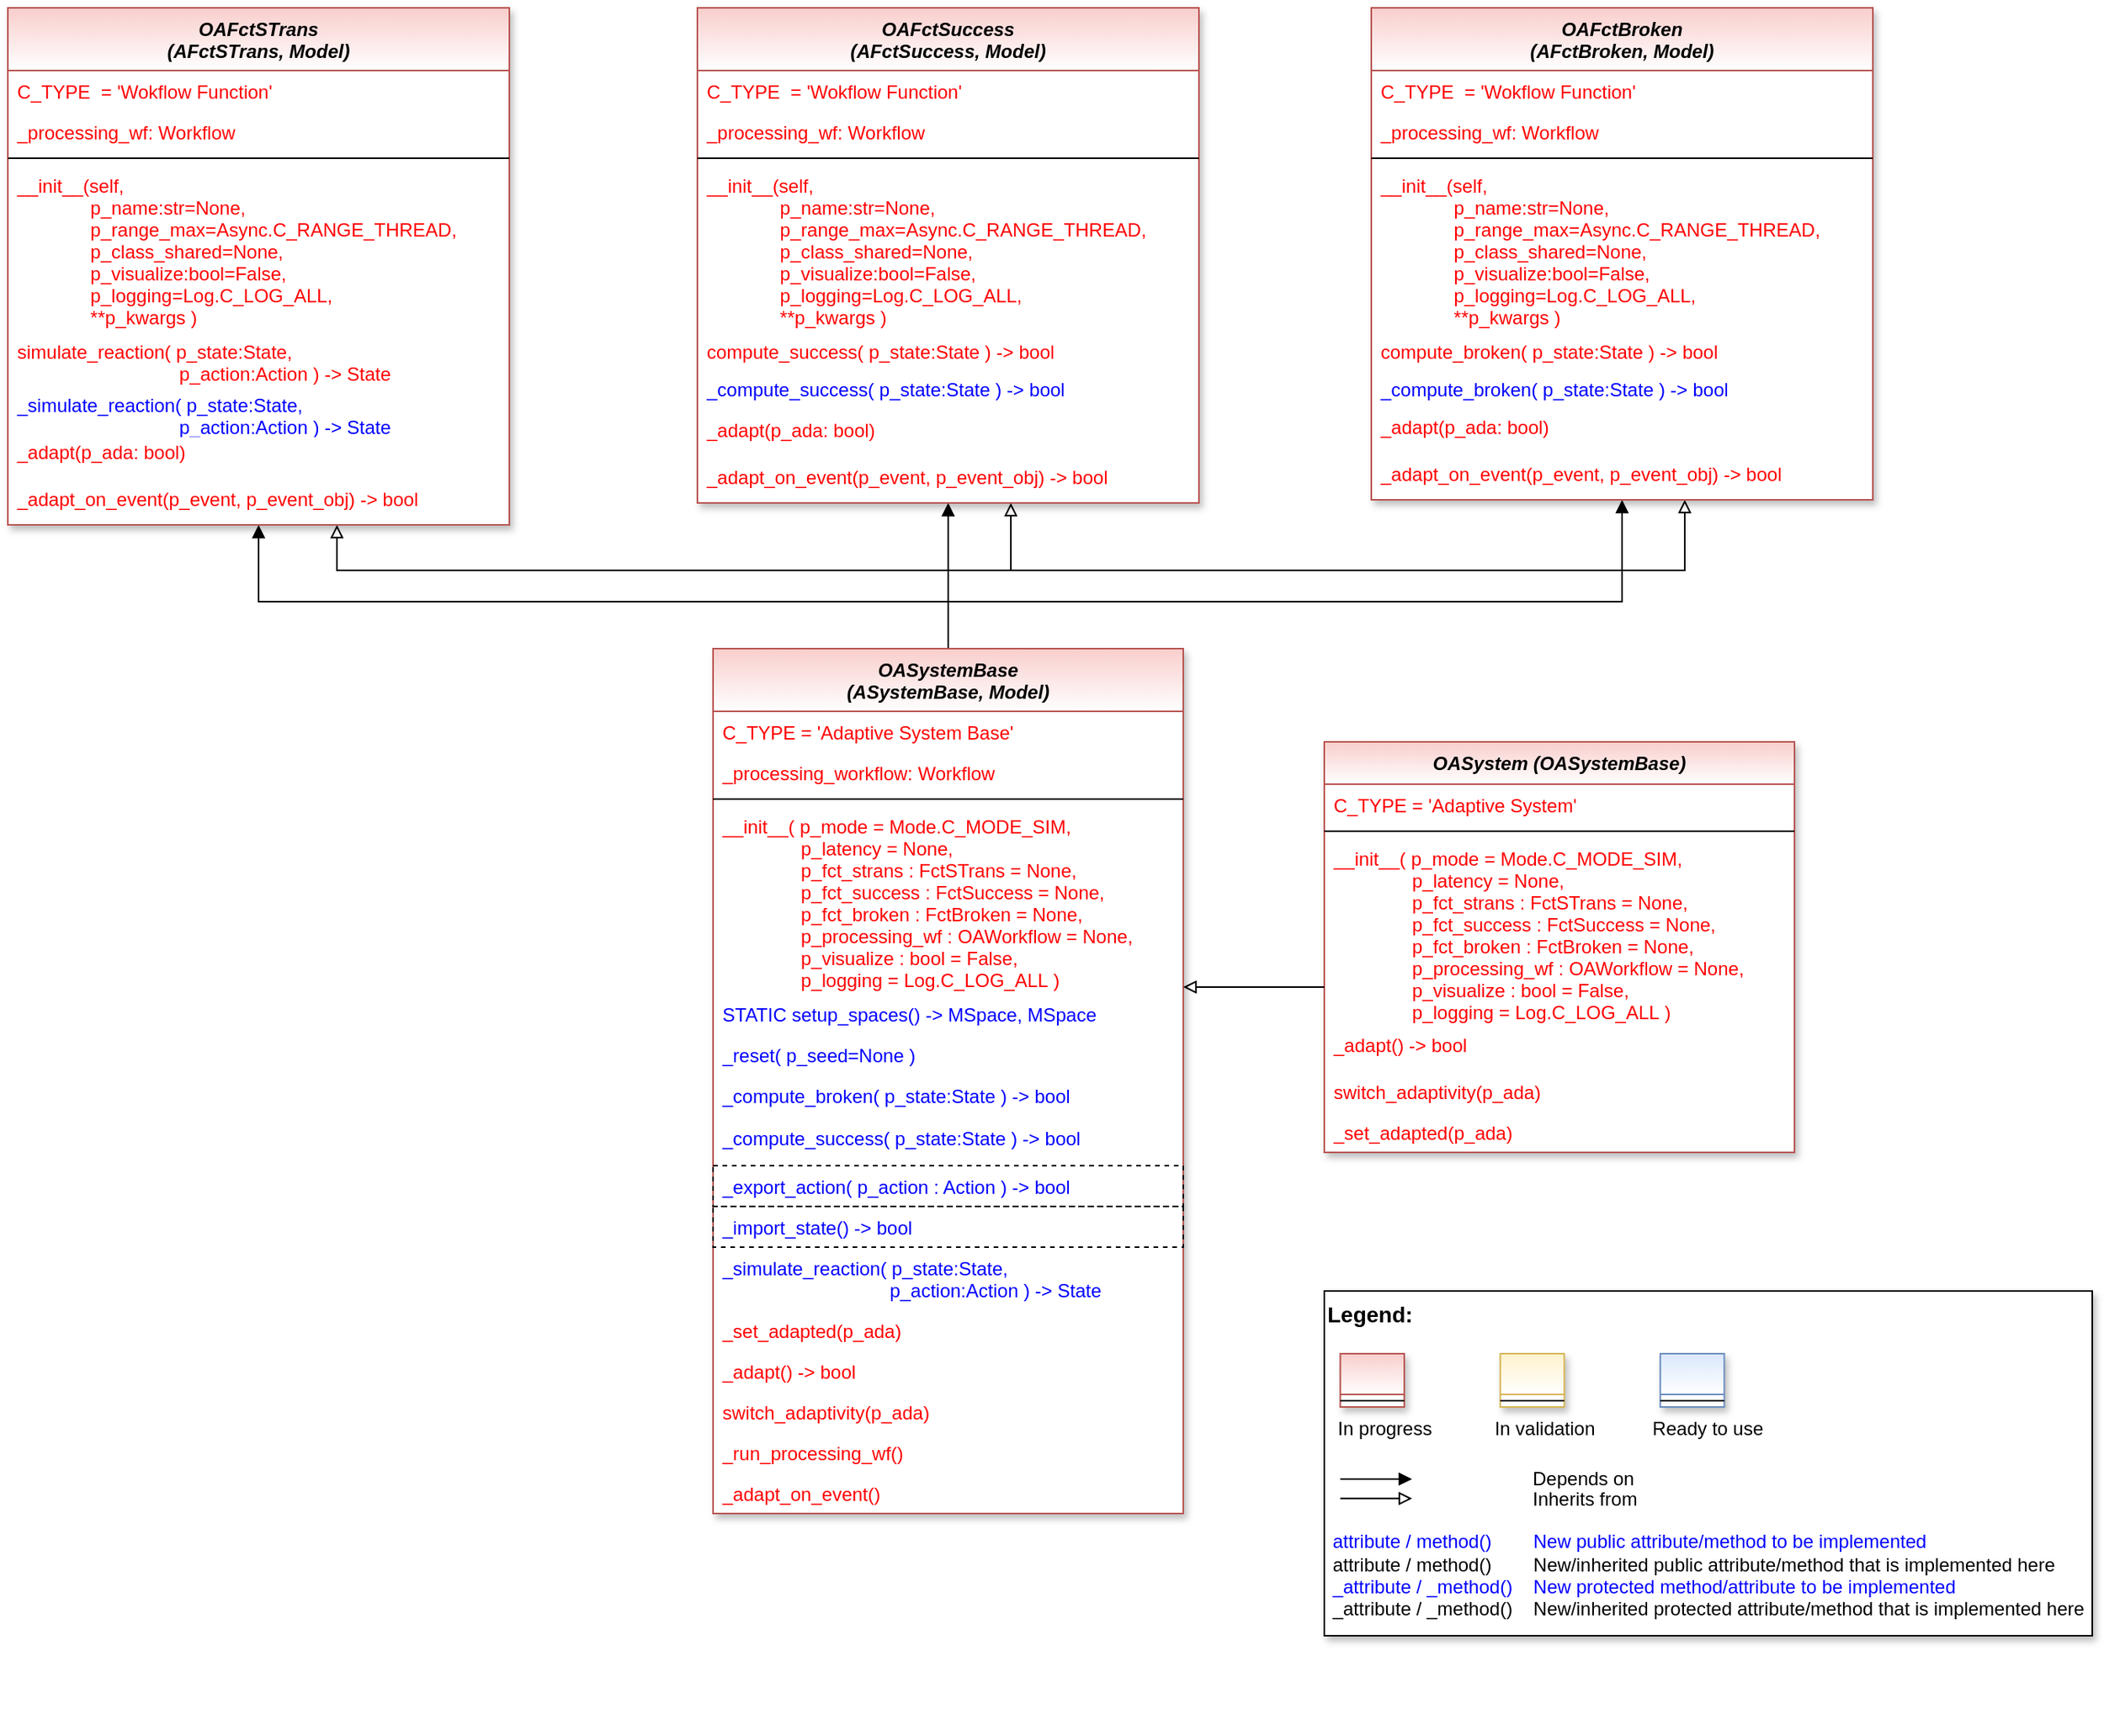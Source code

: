 <mxfile version="20.2.3" type="device"><diagram id="Zi733rjNOypD8WlfXJ94" name="Page-1"><mxGraphModel dx="1730" dy="1068" grid="1" gridSize="10" guides="1" tooltips="1" connect="1" arrows="1" fold="1" page="1" pageScale="1" pageWidth="3300" pageHeight="4681" math="0" shadow="0"><root><mxCell id="0"/><mxCell id="1" parent="0"/><mxCell id="3nKmEHBkhuEQzgphiRRS-62" style="edgeStyle=orthogonalEdgeStyle;rounded=0;orthogonalLoop=1;jettySize=auto;html=1;endArrow=block;endFill=1;" edge="1" parent="1" source="3nKmEHBkhuEQzgphiRRS-1" target="3nKmEHBkhuEQzgphiRRS-30"><mxGeometry relative="1" as="geometry"><Array as="points"><mxPoint x="1040" y="1160"/><mxPoint x="600" y="1160"/></Array></mxGeometry></mxCell><mxCell id="3nKmEHBkhuEQzgphiRRS-64" style="edgeStyle=orthogonalEdgeStyle;rounded=0;orthogonalLoop=1;jettySize=auto;html=1;endArrow=block;endFill=1;" edge="1" parent="1" source="3nKmEHBkhuEQzgphiRRS-1" target="3nKmEHBkhuEQzgphiRRS-37"><mxGeometry relative="1" as="geometry"/></mxCell><mxCell id="3nKmEHBkhuEQzgphiRRS-65" style="edgeStyle=orthogonalEdgeStyle;rounded=0;orthogonalLoop=1;jettySize=auto;html=1;endArrow=block;endFill=1;" edge="1" parent="1" source="3nKmEHBkhuEQzgphiRRS-1" target="3nKmEHBkhuEQzgphiRRS-44"><mxGeometry relative="1" as="geometry"><Array as="points"><mxPoint x="1040" y="1160"/><mxPoint x="1470" y="1160"/></Array></mxGeometry></mxCell><mxCell id="3nKmEHBkhuEQzgphiRRS-73" style="edgeStyle=orthogonalEdgeStyle;rounded=0;orthogonalLoop=1;jettySize=auto;html=1;fontColor=#FF0000;endArrow=block;endFill=0;" edge="1" parent="1" source="3nKmEHBkhuEQzgphiRRS-1" target="3nKmEHBkhuEQzgphiRRS-30"><mxGeometry relative="1" as="geometry"><Array as="points"><mxPoint x="1040" y="1140"/><mxPoint x="650" y="1140"/></Array></mxGeometry></mxCell><mxCell id="3nKmEHBkhuEQzgphiRRS-74" style="edgeStyle=orthogonalEdgeStyle;rounded=0;orthogonalLoop=1;jettySize=auto;html=1;fontColor=#FF0000;endArrow=block;endFill=0;exitX=0.5;exitY=0;exitDx=0;exitDy=0;" edge="1" parent="1" source="3nKmEHBkhuEQzgphiRRS-1" target="3nKmEHBkhuEQzgphiRRS-37"><mxGeometry relative="1" as="geometry"><Array as="points"><mxPoint x="1040" y="1140"/><mxPoint x="1080" y="1140"/></Array></mxGeometry></mxCell><mxCell id="3nKmEHBkhuEQzgphiRRS-75" style="edgeStyle=orthogonalEdgeStyle;rounded=0;orthogonalLoop=1;jettySize=auto;html=1;fontColor=#FF0000;endArrow=block;endFill=0;" edge="1" parent="1" source="3nKmEHBkhuEQzgphiRRS-1" target="3nKmEHBkhuEQzgphiRRS-44"><mxGeometry relative="1" as="geometry"><Array as="points"><mxPoint x="1040" y="1140"/><mxPoint x="1510" y="1140"/></Array></mxGeometry></mxCell><mxCell id="3nKmEHBkhuEQzgphiRRS-1" value="OASystemBase&#10;(ASystemBase, Model)" style="swimlane;fontStyle=3;align=center;verticalAlign=top;childLayout=stackLayout;horizontal=1;startSize=40;horizontalStack=0;resizeParent=1;resizeLast=0;collapsible=1;marginBottom=0;rounded=0;shadow=1;strokeWidth=1;fillColor=#f8cecc;strokeColor=#b85450;swimlaneFillColor=#ffffff;gradientColor=#FFFFFF;" vertex="1" parent="1"><mxGeometry x="890" y="1190" width="300" height="552" as="geometry"><mxRectangle x="230" y="140" width="160" height="26" as="alternateBounds"/></mxGeometry></mxCell><mxCell id="3nKmEHBkhuEQzgphiRRS-2" value="C_TYPE = 'Adaptive System Base'" style="text;align=left;verticalAlign=top;spacingLeft=4;spacingRight=4;overflow=hidden;rotatable=0;points=[[0,0.5],[1,0.5]];portConstraint=eastwest;fontColor=#FF0000;" vertex="1" parent="3nKmEHBkhuEQzgphiRRS-1"><mxGeometry y="40" width="300" height="26" as="geometry"/></mxCell><mxCell id="3nKmEHBkhuEQzgphiRRS-27" value="_processing_workflow: Workflow" style="text;align=left;verticalAlign=top;spacingLeft=4;spacingRight=4;overflow=hidden;rotatable=0;points=[[0,0.5],[1,0.5]];portConstraint=eastwest;fontColor=#FF0000;" vertex="1" parent="3nKmEHBkhuEQzgphiRRS-1"><mxGeometry y="66" width="300" height="26" as="geometry"/></mxCell><mxCell id="3nKmEHBkhuEQzgphiRRS-3" value="" style="line;html=1;strokeWidth=1;align=left;verticalAlign=middle;spacingTop=-1;spacingLeft=3;spacingRight=3;rotatable=0;labelPosition=right;points=[];portConstraint=eastwest;" vertex="1" parent="3nKmEHBkhuEQzgphiRRS-1"><mxGeometry y="92" width="300" height="8" as="geometry"/></mxCell><mxCell id="3nKmEHBkhuEQzgphiRRS-4" value="__init__( p_mode = Mode.C_MODE_SIM,&#10;               p_latency = None, &#10;               p_fct_strans : FctSTrans = None,&#10;               p_fct_success : FctSuccess = None,&#10;               p_fct_broken : FctBroken = None,&#10;               p_processing_wf : OAWorkflow = None,&#10;               p_visualize : bool = False,&#10;               p_logging = Log.C_LOG_ALL )" style="text;align=left;verticalAlign=top;spacingLeft=4;spacingRight=4;overflow=hidden;rotatable=0;points=[[0,0.5],[1,0.5]];portConstraint=eastwest;fontColor=#FF0000;" vertex="1" parent="3nKmEHBkhuEQzgphiRRS-1"><mxGeometry y="100" width="300" height="120" as="geometry"/></mxCell><mxCell id="3nKmEHBkhuEQzgphiRRS-5" value="STATIC setup_spaces() -&gt; MSpace, MSpace" style="text;align=left;verticalAlign=top;spacingLeft=4;spacingRight=4;overflow=hidden;rotatable=0;points=[[0,0.5],[1,0.5]];portConstraint=eastwest;fontColor=#0000FF;" vertex="1" parent="3nKmEHBkhuEQzgphiRRS-1"><mxGeometry y="220" width="300" height="26" as="geometry"/></mxCell><mxCell id="3nKmEHBkhuEQzgphiRRS-6" value="_reset( p_seed=None )" style="text;align=left;verticalAlign=top;spacingLeft=4;spacingRight=4;overflow=hidden;rotatable=0;points=[[0,0.5],[1,0.5]];portConstraint=eastwest;fontColor=#0000FF;" vertex="1" parent="3nKmEHBkhuEQzgphiRRS-1"><mxGeometry y="246" width="300" height="26" as="geometry"/></mxCell><mxCell id="3nKmEHBkhuEQzgphiRRS-7" value="_compute_broken( p_state:State ) -&gt; bool" style="text;align=left;verticalAlign=top;spacingLeft=4;spacingRight=4;overflow=hidden;rotatable=0;points=[[0,0.5],[1,0.5]];portConstraint=eastwest;fontColor=#0000FF;" vertex="1" parent="3nKmEHBkhuEQzgphiRRS-1"><mxGeometry y="272" width="300" height="27" as="geometry"/></mxCell><mxCell id="3nKmEHBkhuEQzgphiRRS-8" value="_compute_success( p_state:State ) -&gt; bool" style="text;align=left;verticalAlign=top;spacingLeft=4;spacingRight=4;overflow=hidden;rotatable=0;points=[[0,0.5],[1,0.5]];portConstraint=eastwest;fontColor=#0000FF;" vertex="1" parent="3nKmEHBkhuEQzgphiRRS-1"><mxGeometry y="299" width="300" height="31" as="geometry"/></mxCell><mxCell id="3nKmEHBkhuEQzgphiRRS-9" value="_export_action( p_action : Action ) -&gt; bool" style="text;align=left;verticalAlign=top;spacingLeft=4;spacingRight=4;overflow=hidden;rotatable=0;points=[[0,0.5],[1,0.5]];portConstraint=eastwest;fontColor=#0000FF;strokeColor=default;dashed=1;" vertex="1" parent="3nKmEHBkhuEQzgphiRRS-1"><mxGeometry y="330" width="300" height="26" as="geometry"/></mxCell><mxCell id="3nKmEHBkhuEQzgphiRRS-10" value="_import_state() -&gt; bool" style="text;align=left;verticalAlign=top;spacingLeft=4;spacingRight=4;overflow=hidden;rotatable=0;points=[[0,0.5],[1,0.5]];portConstraint=eastwest;fontColor=#0000FF;strokeColor=default;dashed=1;" vertex="1" parent="3nKmEHBkhuEQzgphiRRS-1"><mxGeometry y="356" width="300" height="26" as="geometry"/></mxCell><mxCell id="3nKmEHBkhuEQzgphiRRS-11" value="_simulate_reaction( p_state:State, &#10;                                p_action:Action ) -&gt; State" style="text;align=left;verticalAlign=top;spacingLeft=4;spacingRight=4;overflow=hidden;rotatable=0;points=[[0,0.5],[1,0.5]];portConstraint=eastwest;fontColor=#0000FF;" vertex="1" parent="3nKmEHBkhuEQzgphiRRS-1"><mxGeometry y="382" width="300" height="40" as="geometry"/></mxCell><mxCell id="3nKmEHBkhuEQzgphiRRS-12" value="_set_adapted(p_ada)" style="text;align=left;verticalAlign=top;spacingLeft=4;spacingRight=4;overflow=hidden;rotatable=0;points=[[0,0.5],[1,0.5]];portConstraint=eastwest;fontColor=#FF0000;" vertex="1" parent="3nKmEHBkhuEQzgphiRRS-1"><mxGeometry y="422" width="300" height="26" as="geometry"/></mxCell><mxCell id="3nKmEHBkhuEQzgphiRRS-13" value="_adapt() -&gt; bool" style="text;align=left;verticalAlign=top;spacingLeft=4;spacingRight=4;overflow=hidden;rotatable=0;points=[[0,0.5],[1,0.5]];portConstraint=eastwest;fontColor=#FF0000;" vertex="1" parent="3nKmEHBkhuEQzgphiRRS-1"><mxGeometry y="448" width="300" height="26" as="geometry"/></mxCell><mxCell id="3nKmEHBkhuEQzgphiRRS-14" value="switch_adaptivity(p_ada)" style="text;align=left;verticalAlign=top;spacingLeft=4;spacingRight=4;overflow=hidden;rotatable=0;points=[[0,0.5],[1,0.5]];portConstraint=eastwest;fontColor=#FF0000;" vertex="1" parent="3nKmEHBkhuEQzgphiRRS-1"><mxGeometry y="474" width="300" height="26" as="geometry"/></mxCell><mxCell id="3nKmEHBkhuEQzgphiRRS-28" value="_run_processing_wf()" style="text;align=left;verticalAlign=top;spacingLeft=4;spacingRight=4;overflow=hidden;rotatable=0;points=[[0,0.5],[1,0.5]];portConstraint=eastwest;fontColor=#FF0000;" vertex="1" parent="3nKmEHBkhuEQzgphiRRS-1"><mxGeometry y="500" width="300" height="26" as="geometry"/></mxCell><mxCell id="3nKmEHBkhuEQzgphiRRS-29" value="_adapt_on_event()" style="text;align=left;verticalAlign=top;spacingLeft=4;spacingRight=4;overflow=hidden;rotatable=0;points=[[0,0.5],[1,0.5]];portConstraint=eastwest;fontColor=#FF0000;" vertex="1" parent="3nKmEHBkhuEQzgphiRRS-1"><mxGeometry y="526" width="300" height="26" as="geometry"/></mxCell><mxCell id="3nKmEHBkhuEQzgphiRRS-15" value="OASystem (OASystemBase)" style="swimlane;fontStyle=3;align=center;verticalAlign=top;childLayout=stackLayout;horizontal=1;startSize=27;horizontalStack=0;resizeParent=1;resizeLast=0;collapsible=1;marginBottom=0;rounded=0;shadow=1;strokeWidth=1;fillColor=#f8cecc;strokeColor=#b85450;swimlaneFillColor=#ffffff;gradientColor=#FFFFFF;" vertex="1" parent="1"><mxGeometry x="1280" y="1249.5" width="300" height="262" as="geometry"><mxRectangle x="230" y="140" width="160" height="26" as="alternateBounds"/></mxGeometry></mxCell><mxCell id="3nKmEHBkhuEQzgphiRRS-16" value="C_TYPE = 'Adaptive System'" style="text;align=left;verticalAlign=top;spacingLeft=4;spacingRight=4;overflow=hidden;rotatable=0;points=[[0,0.5],[1,0.5]];portConstraint=eastwest;fontColor=#FF0000;" vertex="1" parent="3nKmEHBkhuEQzgphiRRS-15"><mxGeometry y="27" width="300" height="26" as="geometry"/></mxCell><mxCell id="3nKmEHBkhuEQzgphiRRS-20" value="" style="line;html=1;strokeWidth=1;align=left;verticalAlign=middle;spacingTop=-1;spacingLeft=3;spacingRight=3;rotatable=0;labelPosition=right;points=[];portConstraint=eastwest;" vertex="1" parent="3nKmEHBkhuEQzgphiRRS-15"><mxGeometry y="53" width="300" height="8" as="geometry"/></mxCell><mxCell id="3nKmEHBkhuEQzgphiRRS-21" value="__init__( p_mode = Mode.C_MODE_SIM,&#10;               p_latency = None, &#10;               p_fct_strans : FctSTrans = None,&#10;               p_fct_success : FctSuccess = None,&#10;               p_fct_broken : FctBroken = None,&#10;               p_processing_wf : OAWorkflow = None,&#10;               p_visualize : bool = False,&#10;               p_logging = Log.C_LOG_ALL )" style="text;align=left;verticalAlign=top;spacingLeft=4;spacingRight=4;overflow=hidden;rotatable=0;points=[[0,0.5],[1,0.5]];portConstraint=eastwest;fontColor=#FF0000;" vertex="1" parent="3nKmEHBkhuEQzgphiRRS-15"><mxGeometry y="61" width="300" height="119" as="geometry"/></mxCell><mxCell id="3nKmEHBkhuEQzgphiRRS-22" value="_adapt() -&gt; bool" style="text;align=left;verticalAlign=top;spacingLeft=4;spacingRight=4;overflow=hidden;rotatable=0;points=[[0,0.5],[1,0.5]];portConstraint=eastwest;fontColor=#FF0000;" vertex="1" parent="3nKmEHBkhuEQzgphiRRS-15"><mxGeometry y="180" width="300" height="30" as="geometry"/></mxCell><mxCell id="3nKmEHBkhuEQzgphiRRS-23" value="switch_adaptivity(p_ada)" style="text;align=left;verticalAlign=top;spacingLeft=4;spacingRight=4;overflow=hidden;rotatable=0;points=[[0,0.5],[1,0.5]];portConstraint=eastwest;fontColor=#FF0000;" vertex="1" parent="3nKmEHBkhuEQzgphiRRS-15"><mxGeometry y="210" width="300" height="26" as="geometry"/></mxCell><mxCell id="3nKmEHBkhuEQzgphiRRS-24" value="_set_adapted(p_ada)" style="text;align=left;verticalAlign=top;spacingLeft=4;spacingRight=4;overflow=hidden;rotatable=0;points=[[0,0.5],[1,0.5]];portConstraint=eastwest;fontColor=#FF0000;" vertex="1" parent="3nKmEHBkhuEQzgphiRRS-15"><mxGeometry y="236" width="300" height="26" as="geometry"/></mxCell><mxCell id="3nKmEHBkhuEQzgphiRRS-25" style="edgeStyle=orthogonalEdgeStyle;rounded=0;orthogonalLoop=1;jettySize=auto;html=1;fontColor=default;endArrow=block;endFill=0;" edge="1" parent="1" source="3nKmEHBkhuEQzgphiRRS-21" target="3nKmEHBkhuEQzgphiRRS-1"><mxGeometry relative="1" as="geometry"><Array as="points"><mxPoint x="1220" y="1406"/><mxPoint x="1220" y="1406"/></Array></mxGeometry></mxCell><mxCell id="3nKmEHBkhuEQzgphiRRS-30" value="OAFctSTrans&#10;(AFctSTrans, Model)" style="swimlane;fontStyle=3;align=center;verticalAlign=top;childLayout=stackLayout;horizontal=1;startSize=40;horizontalStack=0;resizeParent=1;resizeLast=0;collapsible=1;marginBottom=0;rounded=0;shadow=1;strokeWidth=1;fillColor=#f8cecc;strokeColor=#b85450;swimlaneFillColor=#ffffff;gradientColor=#FFFFFF;" vertex="1" parent="1"><mxGeometry x="440" y="781" width="320" height="330" as="geometry"><mxRectangle x="230" y="140" width="160" height="26" as="alternateBounds"/></mxGeometry></mxCell><mxCell id="3nKmEHBkhuEQzgphiRRS-31" value="C_TYPE  = 'Wokflow Function'" style="text;align=left;verticalAlign=top;spacingLeft=4;spacingRight=4;overflow=hidden;rotatable=0;points=[[0,0.5],[1,0.5]];portConstraint=eastwest;fontColor=#FF0000;" vertex="1" parent="3nKmEHBkhuEQzgphiRRS-30"><mxGeometry y="40" width="320" height="26" as="geometry"/></mxCell><mxCell id="3nKmEHBkhuEQzgphiRRS-32" value="_processing_wf: Workflow" style="text;align=left;verticalAlign=top;spacingLeft=4;spacingRight=4;overflow=hidden;rotatable=0;points=[[0,0.5],[1,0.5]];portConstraint=eastwest;fontColor=#FF0000;" vertex="1" parent="3nKmEHBkhuEQzgphiRRS-30"><mxGeometry y="66" width="320" height="26" as="geometry"/></mxCell><mxCell id="3nKmEHBkhuEQzgphiRRS-33" value="" style="line;html=1;strokeWidth=1;align=left;verticalAlign=middle;spacingTop=-1;spacingLeft=3;spacingRight=3;rotatable=0;labelPosition=right;points=[];portConstraint=eastwest;" vertex="1" parent="3nKmEHBkhuEQzgphiRRS-30"><mxGeometry y="92" width="320" height="8" as="geometry"/></mxCell><mxCell id="3nKmEHBkhuEQzgphiRRS-34" value="__init__(self, &#10;                            p_name:str=None,&#10;                            p_range_max=Async.C_RANGE_THREAD, &#10;                            p_class_shared=None, &#10;                            p_visualize:bool=False,&#10;                            p_logging=Log.C_LOG_ALL, &#10;                            **p_kwargs )" style="text;align=left;verticalAlign=top;spacingLeft=4;spacingRight=4;overflow=hidden;rotatable=0;points=[[0,0.5],[1,0.5]];portConstraint=eastwest;fontColor=#FF0000;" vertex="1" parent="3nKmEHBkhuEQzgphiRRS-30"><mxGeometry y="100" width="320" height="106" as="geometry"/></mxCell><mxCell id="3nKmEHBkhuEQzgphiRRS-35" value="simulate_reaction( p_state:State,&#10;                               p_action:Action ) -&gt; State" style="text;align=left;verticalAlign=top;spacingLeft=4;spacingRight=4;overflow=hidden;rotatable=0;points=[[0,0.5],[1,0.5]];portConstraint=eastwest;fontColor=#FF0000;" vertex="1" parent="3nKmEHBkhuEQzgphiRRS-30"><mxGeometry y="206" width="320" height="34" as="geometry"/></mxCell><mxCell id="3nKmEHBkhuEQzgphiRRS-36" value="_simulate_reaction( p_state:State,&#10;                               p_action:Action ) -&gt; State" style="text;align=left;verticalAlign=top;spacingLeft=4;spacingRight=4;overflow=hidden;rotatable=0;points=[[0,0.5],[1,0.5]];portConstraint=eastwest;fontColor=#0000FF;" vertex="1" parent="3nKmEHBkhuEQzgphiRRS-30"><mxGeometry y="240" width="320" height="30" as="geometry"/></mxCell><mxCell id="3nKmEHBkhuEQzgphiRRS-66" value="_adapt(p_ada: bool)" style="text;align=left;verticalAlign=top;spacingLeft=4;spacingRight=4;overflow=hidden;rotatable=0;points=[[0,0.5],[1,0.5]];portConstraint=eastwest;fontColor=#FF0000;" vertex="1" parent="3nKmEHBkhuEQzgphiRRS-30"><mxGeometry y="270" width="320" height="30" as="geometry"/></mxCell><mxCell id="3nKmEHBkhuEQzgphiRRS-67" value="_adapt_on_event(p_event, p_event_obj) -&gt; bool" style="text;align=left;verticalAlign=top;spacingLeft=4;spacingRight=4;overflow=hidden;rotatable=0;points=[[0,0.5],[1,0.5]];portConstraint=eastwest;fontColor=#FF0000;" vertex="1" parent="3nKmEHBkhuEQzgphiRRS-30"><mxGeometry y="300" width="320" height="30" as="geometry"/></mxCell><mxCell id="3nKmEHBkhuEQzgphiRRS-37" value="OAFctSuccess&#10;(AFctSuccess, Model)" style="swimlane;fontStyle=3;align=center;verticalAlign=top;childLayout=stackLayout;horizontal=1;startSize=40;horizontalStack=0;resizeParent=1;resizeLast=0;collapsible=1;marginBottom=0;rounded=0;shadow=1;strokeWidth=1;fillColor=#f8cecc;strokeColor=#b85450;swimlaneFillColor=#ffffff;gradientColor=#FFFFFF;" vertex="1" parent="1"><mxGeometry x="880" y="781" width="320" height="316" as="geometry"><mxRectangle x="230" y="140" width="160" height="26" as="alternateBounds"/></mxGeometry></mxCell><mxCell id="3nKmEHBkhuEQzgphiRRS-38" value="C_TYPE  = 'Wokflow Function'" style="text;align=left;verticalAlign=top;spacingLeft=4;spacingRight=4;overflow=hidden;rotatable=0;points=[[0,0.5],[1,0.5]];portConstraint=eastwest;fontColor=#FF0000;" vertex="1" parent="3nKmEHBkhuEQzgphiRRS-37"><mxGeometry y="40" width="320" height="26" as="geometry"/></mxCell><mxCell id="3nKmEHBkhuEQzgphiRRS-39" value="_processing_wf: Workflow" style="text;align=left;verticalAlign=top;spacingLeft=4;spacingRight=4;overflow=hidden;rotatable=0;points=[[0,0.5],[1,0.5]];portConstraint=eastwest;fontColor=#FF0000;" vertex="1" parent="3nKmEHBkhuEQzgphiRRS-37"><mxGeometry y="66" width="320" height="26" as="geometry"/></mxCell><mxCell id="3nKmEHBkhuEQzgphiRRS-40" value="" style="line;html=1;strokeWidth=1;align=left;verticalAlign=middle;spacingTop=-1;spacingLeft=3;spacingRight=3;rotatable=0;labelPosition=right;points=[];portConstraint=eastwest;" vertex="1" parent="3nKmEHBkhuEQzgphiRRS-37"><mxGeometry y="92" width="320" height="8" as="geometry"/></mxCell><mxCell id="3nKmEHBkhuEQzgphiRRS-41" value="__init__(self, &#10;                            p_name:str=None,&#10;                            p_range_max=Async.C_RANGE_THREAD, &#10;                            p_class_shared=None, &#10;                            p_visualize:bool=False,&#10;                            p_logging=Log.C_LOG_ALL, &#10;                            **p_kwargs )" style="text;align=left;verticalAlign=top;spacingLeft=4;spacingRight=4;overflow=hidden;rotatable=0;points=[[0,0.5],[1,0.5]];portConstraint=eastwest;fontColor=#FF0000;" vertex="1" parent="3nKmEHBkhuEQzgphiRRS-37"><mxGeometry y="100" width="320" height="106" as="geometry"/></mxCell><mxCell id="3nKmEHBkhuEQzgphiRRS-42" value="compute_success( p_state:State ) -&gt; bool" style="text;align=left;verticalAlign=top;spacingLeft=4;spacingRight=4;overflow=hidden;rotatable=0;points=[[0,0.5],[1,0.5]];portConstraint=eastwest;fontColor=#FF0000;" vertex="1" parent="3nKmEHBkhuEQzgphiRRS-37"><mxGeometry y="206" width="320" height="24" as="geometry"/></mxCell><mxCell id="3nKmEHBkhuEQzgphiRRS-43" value="_compute_success( p_state:State ) -&gt; bool" style="text;align=left;verticalAlign=top;spacingLeft=4;spacingRight=4;overflow=hidden;rotatable=0;points=[[0,0.5],[1,0.5]];portConstraint=eastwest;fontColor=#0000FF;" vertex="1" parent="3nKmEHBkhuEQzgphiRRS-37"><mxGeometry y="230" width="320" height="26" as="geometry"/></mxCell><mxCell id="3nKmEHBkhuEQzgphiRRS-68" value="_adapt(p_ada: bool)" style="text;align=left;verticalAlign=top;spacingLeft=4;spacingRight=4;overflow=hidden;rotatable=0;points=[[0,0.5],[1,0.5]];portConstraint=eastwest;fontColor=#FF0000;" vertex="1" parent="3nKmEHBkhuEQzgphiRRS-37"><mxGeometry y="256" width="320" height="30" as="geometry"/></mxCell><mxCell id="3nKmEHBkhuEQzgphiRRS-69" value="_adapt_on_event(p_event, p_event_obj) -&gt; bool" style="text;align=left;verticalAlign=top;spacingLeft=4;spacingRight=4;overflow=hidden;rotatable=0;points=[[0,0.5],[1,0.5]];portConstraint=eastwest;fontColor=#FF0000;" vertex="1" parent="3nKmEHBkhuEQzgphiRRS-37"><mxGeometry y="286" width="320" height="30" as="geometry"/></mxCell><mxCell id="3nKmEHBkhuEQzgphiRRS-44" value="OAFctBroken&#10;(AFctBroken, Model)" style="swimlane;fontStyle=3;align=center;verticalAlign=top;childLayout=stackLayout;horizontal=1;startSize=40;horizontalStack=0;resizeParent=1;resizeLast=0;collapsible=1;marginBottom=0;rounded=0;shadow=1;strokeWidth=1;fillColor=#f8cecc;strokeColor=#b85450;swimlaneFillColor=#ffffff;gradientColor=#FFFFFF;" vertex="1" parent="1"><mxGeometry x="1310" y="781" width="320" height="314" as="geometry"><mxRectangle x="230" y="140" width="160" height="26" as="alternateBounds"/></mxGeometry></mxCell><mxCell id="3nKmEHBkhuEQzgphiRRS-45" value="C_TYPE  = 'Wokflow Function'" style="text;align=left;verticalAlign=top;spacingLeft=4;spacingRight=4;overflow=hidden;rotatable=0;points=[[0,0.5],[1,0.5]];portConstraint=eastwest;fontColor=#FF0000;" vertex="1" parent="3nKmEHBkhuEQzgphiRRS-44"><mxGeometry y="40" width="320" height="26" as="geometry"/></mxCell><mxCell id="3nKmEHBkhuEQzgphiRRS-46" value="_processing_wf: Workflow" style="text;align=left;verticalAlign=top;spacingLeft=4;spacingRight=4;overflow=hidden;rotatable=0;points=[[0,0.5],[1,0.5]];portConstraint=eastwest;fontColor=#FF0000;" vertex="1" parent="3nKmEHBkhuEQzgphiRRS-44"><mxGeometry y="66" width="320" height="26" as="geometry"/></mxCell><mxCell id="3nKmEHBkhuEQzgphiRRS-47" value="" style="line;html=1;strokeWidth=1;align=left;verticalAlign=middle;spacingTop=-1;spacingLeft=3;spacingRight=3;rotatable=0;labelPosition=right;points=[];portConstraint=eastwest;" vertex="1" parent="3nKmEHBkhuEQzgphiRRS-44"><mxGeometry y="92" width="320" height="8" as="geometry"/></mxCell><mxCell id="3nKmEHBkhuEQzgphiRRS-48" value="__init__(self, &#10;              p_name:str=None,&#10;              p_range_max=Async.C_RANGE_THREAD,&#10;              p_class_shared=None,&#10;              p_visualize:bool=False,&#10;              p_logging=Log.C_LOG_ALL,&#10;              **p_kwargs )" style="text;align=left;verticalAlign=top;spacingLeft=4;spacingRight=4;overflow=hidden;rotatable=0;points=[[0,0.5],[1,0.5]];portConstraint=eastwest;fontColor=#FF0000;" vertex="1" parent="3nKmEHBkhuEQzgphiRRS-44"><mxGeometry y="100" width="320" height="106" as="geometry"/></mxCell><mxCell id="3nKmEHBkhuEQzgphiRRS-49" value="compute_broken( p_state:State ) -&gt; bool" style="text;align=left;verticalAlign=top;spacingLeft=4;spacingRight=4;overflow=hidden;rotatable=0;points=[[0,0.5],[1,0.5]];portConstraint=eastwest;fontColor=#FF0000;" vertex="1" parent="3nKmEHBkhuEQzgphiRRS-44"><mxGeometry y="206" width="320" height="24" as="geometry"/></mxCell><mxCell id="3nKmEHBkhuEQzgphiRRS-50" value="_compute_broken( p_state:State ) -&gt; bool" style="text;align=left;verticalAlign=top;spacingLeft=4;spacingRight=4;overflow=hidden;rotatable=0;points=[[0,0.5],[1,0.5]];portConstraint=eastwest;fontColor=#0000FF;" vertex="1" parent="3nKmEHBkhuEQzgphiRRS-44"><mxGeometry y="230" width="320" height="24" as="geometry"/></mxCell><mxCell id="3nKmEHBkhuEQzgphiRRS-71" value="_adapt(p_ada: bool)" style="text;align=left;verticalAlign=top;spacingLeft=4;spacingRight=4;overflow=hidden;rotatable=0;points=[[0,0.5],[1,0.5]];portConstraint=eastwest;fontColor=#FF0000;" vertex="1" parent="3nKmEHBkhuEQzgphiRRS-44"><mxGeometry y="254" width="320" height="30" as="geometry"/></mxCell><mxCell id="3nKmEHBkhuEQzgphiRRS-76" value="_adapt_on_event(p_event, p_event_obj) -&gt; bool" style="text;align=left;verticalAlign=top;spacingLeft=4;spacingRight=4;overflow=hidden;rotatable=0;points=[[0,0.5],[1,0.5]];portConstraint=eastwest;fontColor=#FF0000;" vertex="1" parent="3nKmEHBkhuEQzgphiRRS-44"><mxGeometry y="284" width="320" height="30" as="geometry"/></mxCell><mxCell id="3nKmEHBkhuEQzgphiRRS-52" value="" style="group" vertex="1" connectable="0" parent="1"><mxGeometry x="1280" y="1600" width="490" height="220" as="geometry"/></mxCell><mxCell id="3nKmEHBkhuEQzgphiRRS-53" value="&lt;font color=&quot;#000000&quot; size=&quot;1&quot;&gt;&lt;b style=&quot;font-size: 14px&quot;&gt;Legend:&lt;br&gt;&lt;/b&gt;&lt;/font&gt;&lt;br&gt;&lt;br&gt;&lt;br&gt;&lt;font color=&quot;#0000ff&quot; style=&quot;font-size: 6px&quot;&gt;&lt;br&gt;&lt;/font&gt;&lt;span style=&quot;color: rgb(0 , 0 , 0)&quot;&gt;&lt;font style=&quot;font-size: 4px&quot;&gt;&amp;nbsp; &amp;nbsp;&lt;/font&gt;&amp;nbsp;In progress&amp;nbsp; &amp;nbsp; &amp;nbsp; &amp;nbsp; &amp;nbsp; &amp;nbsp; In validation&amp;nbsp; &amp;nbsp; &amp;nbsp; &amp;nbsp; &amp;nbsp; &amp;nbsp;Ready to use&lt;/span&gt;&lt;font color=&quot;#000000&quot;&gt;&amp;nbsp;&lt;br&gt;&lt;/font&gt;&lt;font color=&quot;#0000ff&quot;&gt;&lt;br&gt;&lt;br&gt;&lt;br&gt;&lt;br&gt;&amp;nbsp;attribute / method()&amp;nbsp; &amp;nbsp; &amp;nbsp; &amp;nbsp; New public attribute/method to be implemented&lt;/font&gt;&lt;br&gt;&lt;font color=&quot;#000000&quot;&gt;&amp;nbsp;&lt;/font&gt;&lt;font color=&quot;#000000&quot;&gt;attribute / method()&lt;span&gt;&#9;&lt;/span&gt;&amp;nbsp; &amp;nbsp; &amp;nbsp; &amp;nbsp;New/inherited public attribute/method that is implemented here&lt;br&gt;&lt;/font&gt;&lt;font color=&quot;#0000ff&quot;&gt;&amp;nbsp;_attribute /&amp;nbsp;&lt;/font&gt;&lt;font color=&quot;#0000ff&quot;&gt;_method()&amp;nbsp; &amp;nbsp; New protected method/attribute to be implemented&lt;/font&gt;&lt;br&gt;&lt;font color=&quot;#000000&quot;&gt;&amp;nbsp;_attribute / _method()&amp;nbsp; &amp;nbsp; New/inherited protected attribute/method that is implemented here&lt;br&gt;&lt;/font&gt;&lt;font color=&quot;#000000&quot;&gt;&lt;br&gt;&lt;br&gt;&lt;br&gt;&lt;br&gt;&lt;br&gt;&lt;/font&gt;" style="text;html=1;align=left;verticalAlign=top;whiteSpace=wrap;rounded=0;fontColor=#006600;strokeColor=#000000;shadow=1;fillColor=#ffffff;" vertex="1" parent="3nKmEHBkhuEQzgphiRRS-52"><mxGeometry width="490.0" height="220" as="geometry"/></mxCell><mxCell id="3nKmEHBkhuEQzgphiRRS-54" value="Depends on" style="endArrow=block;html=1;labelPosition=right;verticalLabelPosition=middle;align=left;verticalAlign=middle;endFill=1;fontSize=12;" edge="1" parent="3nKmEHBkhuEQzgphiRRS-52"><mxGeometry x="-1623.125" y="-2180" width="51.042" height="50" as="geometry"><mxPoint x="10.208" y="120.003" as="sourcePoint"/><mxPoint x="55.991" y="120.003" as="targetPoint"/><mxPoint x="98" as="offset"/><Array as="points"><mxPoint x="30.625" y="120"/></Array></mxGeometry></mxCell><mxCell id="3nKmEHBkhuEQzgphiRRS-55" value="Inherits from" style="endArrow=block;html=1;labelPosition=right;verticalLabelPosition=middle;align=left;verticalAlign=middle;endFill=0;fontSize=12;" edge="1" parent="3nKmEHBkhuEQzgphiRRS-52"><mxGeometry x="-1623.125" y="-2180" width="51.042" height="50" as="geometry"><mxPoint x="10.208" y="132.385" as="sourcePoint"/><mxPoint x="55.991" y="132.385" as="targetPoint"/><mxPoint x="98" y="1" as="offset"/></mxGeometry></mxCell><mxCell id="3nKmEHBkhuEQzgphiRRS-56" value="" style="swimlane;fontStyle=3;align=center;verticalAlign=top;childLayout=stackLayout;horizontal=1;startSize=26;horizontalStack=0;resizeParent=1;resizeLast=0;collapsible=1;marginBottom=0;rounded=0;shadow=1;strokeWidth=1;fillColor=#f8cecc;strokeColor=#b85450;gradientColor=#ffffff;swimlaneFillColor=#ffffff;" vertex="1" parent="3nKmEHBkhuEQzgphiRRS-52"><mxGeometry x="10.208" y="40" width="40.833" height="34" as="geometry"><mxRectangle x="230" y="140" width="160" height="26" as="alternateBounds"/></mxGeometry></mxCell><mxCell id="3nKmEHBkhuEQzgphiRRS-57" value="" style="line;html=1;strokeWidth=1;align=left;verticalAlign=middle;spacingTop=-1;spacingLeft=3;spacingRight=3;rotatable=0;labelPosition=right;points=[];portConstraint=eastwest;" vertex="1" parent="3nKmEHBkhuEQzgphiRRS-56"><mxGeometry y="26" width="40.833" height="8" as="geometry"/></mxCell><mxCell id="3nKmEHBkhuEQzgphiRRS-58" value="" style="swimlane;fontStyle=3;align=center;verticalAlign=top;childLayout=stackLayout;horizontal=1;startSize=26;horizontalStack=0;resizeParent=1;resizeLast=0;collapsible=1;marginBottom=0;rounded=0;shadow=1;strokeWidth=1;fillColor=#fff2cc;strokeColor=#d6b656;gradientColor=#ffffff;swimlaneFillColor=#ffffff;" vertex="1" parent="3nKmEHBkhuEQzgphiRRS-52"><mxGeometry x="112.292" y="40" width="40.833" height="34" as="geometry"><mxRectangle x="230" y="140" width="160" height="26" as="alternateBounds"/></mxGeometry></mxCell><mxCell id="3nKmEHBkhuEQzgphiRRS-59" value="" style="line;html=1;strokeWidth=1;align=left;verticalAlign=middle;spacingTop=-1;spacingLeft=3;spacingRight=3;rotatable=0;labelPosition=right;points=[];portConstraint=eastwest;" vertex="1" parent="3nKmEHBkhuEQzgphiRRS-58"><mxGeometry y="26" width="40.833" height="8" as="geometry"/></mxCell><mxCell id="3nKmEHBkhuEQzgphiRRS-60" value="" style="swimlane;fontStyle=3;align=center;verticalAlign=top;childLayout=stackLayout;horizontal=1;startSize=26;horizontalStack=0;resizeParent=1;resizeLast=0;collapsible=1;marginBottom=0;rounded=0;shadow=1;strokeWidth=1;fillColor=#dae8fc;strokeColor=#6c8ebf;gradientColor=#ffffff;swimlaneFillColor=#ffffff;" vertex="1" parent="3nKmEHBkhuEQzgphiRRS-52"><mxGeometry x="214.375" y="40" width="40.833" height="34" as="geometry"><mxRectangle x="230" y="140" width="160" height="26" as="alternateBounds"/></mxGeometry></mxCell><mxCell id="3nKmEHBkhuEQzgphiRRS-61" value="" style="line;html=1;strokeWidth=1;align=left;verticalAlign=middle;spacingTop=-1;spacingLeft=3;spacingRight=3;rotatable=0;labelPosition=right;points=[];portConstraint=eastwest;" vertex="1" parent="3nKmEHBkhuEQzgphiRRS-60"><mxGeometry y="26" width="40.833" height="8" as="geometry"/></mxCell></root></mxGraphModel></diagram></mxfile>
